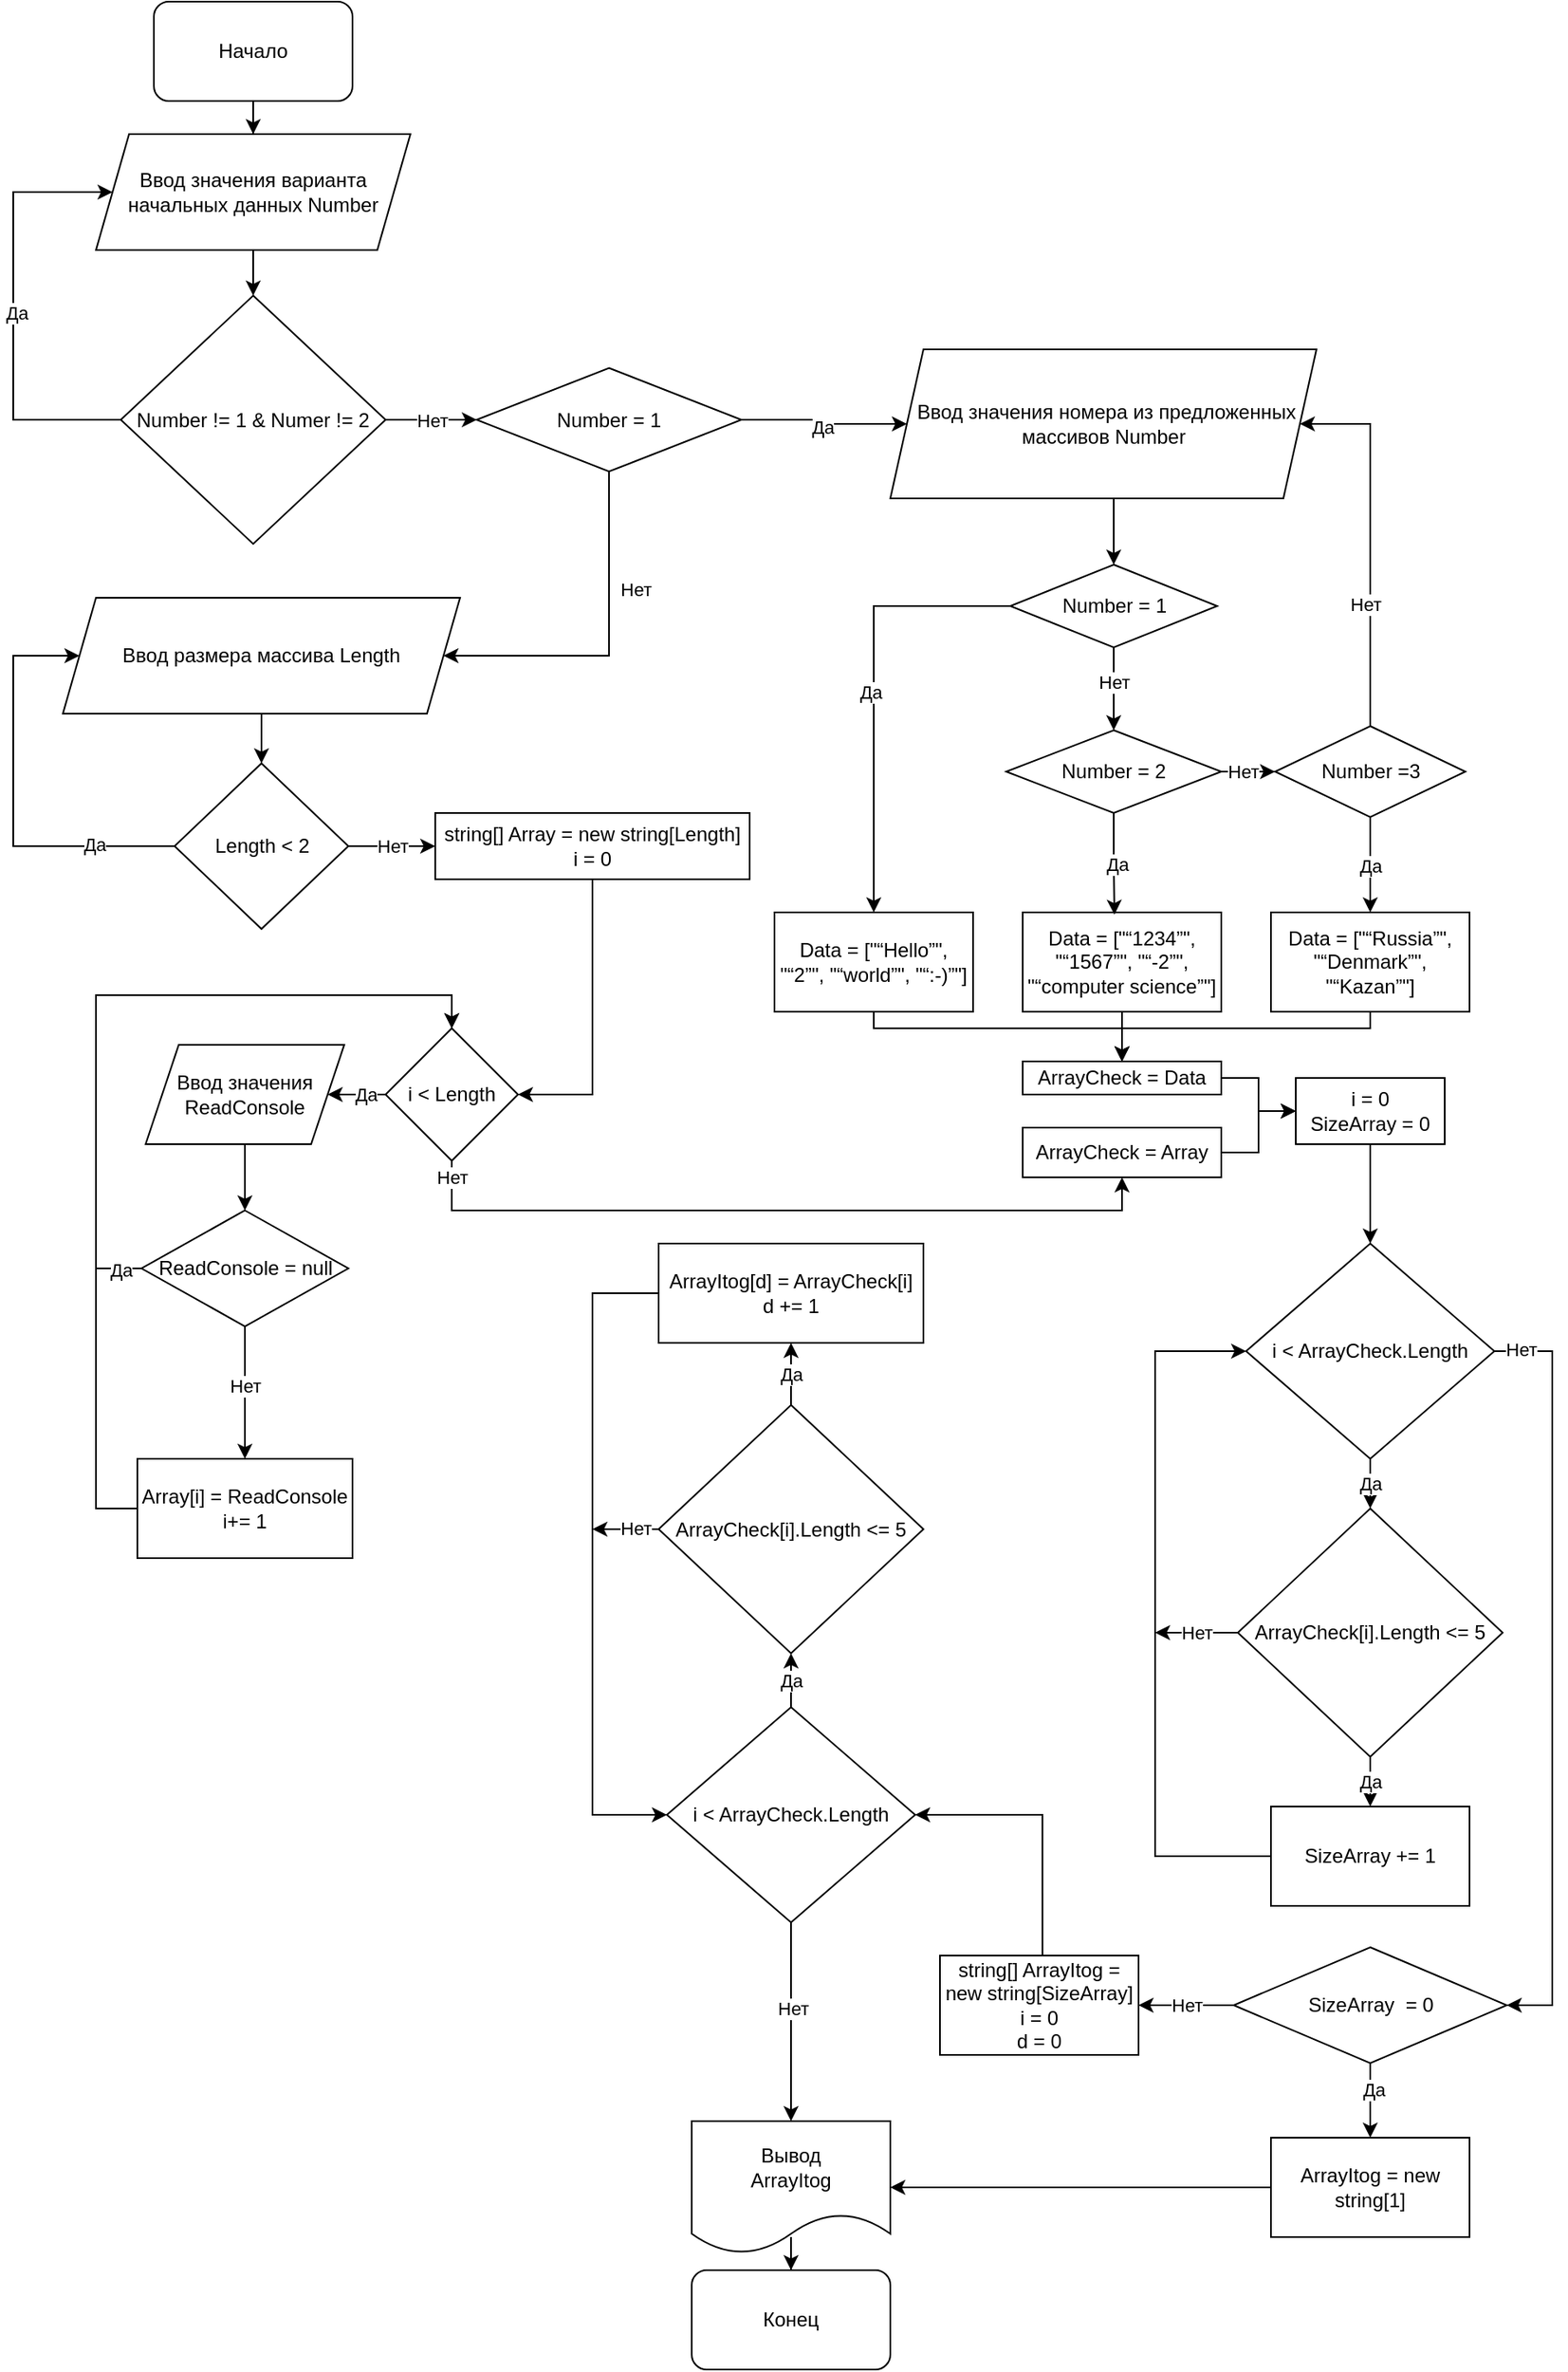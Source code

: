 <mxfile version="24.0.7" type="device">
  <diagram name="Страница — 1" id="kYXWIAKuvgzMj7fdLwrO">
    <mxGraphModel dx="2210" dy="1689" grid="1" gridSize="10" guides="1" tooltips="1" connect="1" arrows="1" fold="1" page="1" pageScale="1" pageWidth="827" pageHeight="1169" math="0" shadow="0">
      <root>
        <mxCell id="0" />
        <mxCell id="1" parent="0" />
        <mxCell id="YbIEZe0q2mpBXpgS7-zM-7" value="" style="edgeStyle=orthogonalEdgeStyle;rounded=0;orthogonalLoop=1;jettySize=auto;html=1;" edge="1" parent="1" source="YbIEZe0q2mpBXpgS7-zM-1" target="YbIEZe0q2mpBXpgS7-zM-2">
          <mxGeometry relative="1" as="geometry" />
        </mxCell>
        <mxCell id="YbIEZe0q2mpBXpgS7-zM-1" value="Начало" style="rounded=1;whiteSpace=wrap;html=1;" vertex="1" parent="1">
          <mxGeometry x="-735" y="-1160" width="120" height="60" as="geometry" />
        </mxCell>
        <mxCell id="YbIEZe0q2mpBXpgS7-zM-49" value="" style="edgeStyle=orthogonalEdgeStyle;rounded=0;orthogonalLoop=1;jettySize=auto;html=1;" edge="1" parent="1" source="YbIEZe0q2mpBXpgS7-zM-2" target="YbIEZe0q2mpBXpgS7-zM-22">
          <mxGeometry relative="1" as="geometry" />
        </mxCell>
        <mxCell id="YbIEZe0q2mpBXpgS7-zM-2" value="Ввод значения варианта начальных данных Number" style="shape=parallelogram;perimeter=parallelogramPerimeter;whiteSpace=wrap;html=1;fixedSize=1;" vertex="1" parent="1">
          <mxGeometry x="-770" y="-1080" width="190" height="70" as="geometry" />
        </mxCell>
        <mxCell id="YbIEZe0q2mpBXpgS7-zM-48" style="edgeStyle=orthogonalEdgeStyle;rounded=0;orthogonalLoop=1;jettySize=auto;html=1;entryX=0.5;entryY=0;entryDx=0;entryDy=0;" edge="1" parent="1" source="YbIEZe0q2mpBXpgS7-zM-5" target="YbIEZe0q2mpBXpgS7-zM-33">
          <mxGeometry relative="1" as="geometry">
            <Array as="points">
              <mxPoint x="-155" y="-850" />
              <mxPoint x="-155" y="-850" />
            </Array>
          </mxGeometry>
        </mxCell>
        <mxCell id="YbIEZe0q2mpBXpgS7-zM-5" value="&amp;nbsp;Ввод значения номера из предложенных массивов Number" style="shape=parallelogram;perimeter=parallelogramPerimeter;whiteSpace=wrap;html=1;fixedSize=1;" vertex="1" parent="1">
          <mxGeometry x="-290" y="-950" width="257.5" height="90" as="geometry" />
        </mxCell>
        <mxCell id="YbIEZe0q2mpBXpgS7-zM-147" style="edgeStyle=orthogonalEdgeStyle;rounded=0;orthogonalLoop=1;jettySize=auto;html=1;entryX=0.5;entryY=0;entryDx=0;entryDy=0;" edge="1" parent="1" source="YbIEZe0q2mpBXpgS7-zM-9" target="YbIEZe0q2mpBXpgS7-zM-50">
          <mxGeometry relative="1" as="geometry">
            <Array as="points">
              <mxPoint x="-300" y="-540" />
              <mxPoint x="-150" y="-540" />
            </Array>
          </mxGeometry>
        </mxCell>
        <mxCell id="YbIEZe0q2mpBXpgS7-zM-9" value="Data = [&quot;“Hello”&quot;, &quot;“2”&quot;, &quot;“world”&quot;, &quot;“:-)”&quot;]" style="rounded=0;whiteSpace=wrap;html=1;fontSize=12;" vertex="1" parent="1">
          <mxGeometry x="-360" y="-610" width="120" height="60" as="geometry" />
        </mxCell>
        <mxCell id="YbIEZe0q2mpBXpgS7-zM-53" value="" style="edgeStyle=orthogonalEdgeStyle;rounded=0;orthogonalLoop=1;jettySize=auto;html=1;" edge="1" parent="1" source="YbIEZe0q2mpBXpgS7-zM-12" target="YbIEZe0q2mpBXpgS7-zM-50">
          <mxGeometry relative="1" as="geometry" />
        </mxCell>
        <mxCell id="YbIEZe0q2mpBXpgS7-zM-12" value="Data = [&quot;“1234”&quot;, &quot;“1567”&quot;, &quot;“-2”&quot;, &quot;“computer science”&quot;]" style="rounded=0;whiteSpace=wrap;html=1;" vertex="1" parent="1">
          <mxGeometry x="-210" y="-610" width="120" height="60" as="geometry" />
        </mxCell>
        <mxCell id="YbIEZe0q2mpBXpgS7-zM-146" style="edgeStyle=orthogonalEdgeStyle;rounded=0;orthogonalLoop=1;jettySize=auto;html=1;entryX=0.5;entryY=0;entryDx=0;entryDy=0;" edge="1" parent="1" source="YbIEZe0q2mpBXpgS7-zM-13" target="YbIEZe0q2mpBXpgS7-zM-50">
          <mxGeometry relative="1" as="geometry">
            <Array as="points">
              <mxPoint y="-540" />
              <mxPoint x="-150" y="-540" />
            </Array>
          </mxGeometry>
        </mxCell>
        <mxCell id="YbIEZe0q2mpBXpgS7-zM-13" value="Data = [&quot;“Russia”&quot;, &quot;“Denmark”&quot;, &quot;“Kazan”&quot;]" style="rounded=0;whiteSpace=wrap;html=1;" vertex="1" parent="1">
          <mxGeometry x="-60" y="-610" width="120" height="60" as="geometry" />
        </mxCell>
        <mxCell id="YbIEZe0q2mpBXpgS7-zM-23" style="edgeStyle=orthogonalEdgeStyle;rounded=0;orthogonalLoop=1;jettySize=auto;html=1;entryX=0;entryY=0.5;entryDx=0;entryDy=0;exitX=0;exitY=0.5;exitDx=0;exitDy=0;" edge="1" parent="1" source="YbIEZe0q2mpBXpgS7-zM-22" target="YbIEZe0q2mpBXpgS7-zM-2">
          <mxGeometry relative="1" as="geometry">
            <Array as="points">
              <mxPoint x="-820" y="-907" />
              <mxPoint x="-820" y="-1045" />
            </Array>
          </mxGeometry>
        </mxCell>
        <mxCell id="YbIEZe0q2mpBXpgS7-zM-26" value="Да" style="edgeLabel;html=1;align=center;verticalAlign=middle;resizable=0;points=[];" vertex="1" connectable="0" parent="YbIEZe0q2mpBXpgS7-zM-23">
          <mxGeometry x="-0.013" y="-2" relative="1" as="geometry">
            <mxPoint as="offset" />
          </mxGeometry>
        </mxCell>
        <mxCell id="YbIEZe0q2mpBXpgS7-zM-29" value="" style="edgeStyle=orthogonalEdgeStyle;rounded=0;orthogonalLoop=1;jettySize=auto;html=1;" edge="1" parent="1" source="YbIEZe0q2mpBXpgS7-zM-22" target="YbIEZe0q2mpBXpgS7-zM-28">
          <mxGeometry relative="1" as="geometry" />
        </mxCell>
        <mxCell id="YbIEZe0q2mpBXpgS7-zM-30" value="Нет" style="edgeLabel;html=1;align=center;verticalAlign=middle;resizable=0;points=[];" vertex="1" connectable="0" parent="YbIEZe0q2mpBXpgS7-zM-29">
          <mxGeometry relative="1" as="geometry">
            <mxPoint as="offset" />
          </mxGeometry>
        </mxCell>
        <mxCell id="YbIEZe0q2mpBXpgS7-zM-22" value="Number != 1 &amp;amp; Numer != 2" style="rhombus;whiteSpace=wrap;html=1;" vertex="1" parent="1">
          <mxGeometry x="-755" y="-982.5" width="160" height="150" as="geometry" />
        </mxCell>
        <mxCell id="YbIEZe0q2mpBXpgS7-zM-31" value="" style="edgeStyle=orthogonalEdgeStyle;rounded=0;orthogonalLoop=1;jettySize=auto;html=1;" edge="1" parent="1" source="YbIEZe0q2mpBXpgS7-zM-28" target="YbIEZe0q2mpBXpgS7-zM-5">
          <mxGeometry relative="1" as="geometry" />
        </mxCell>
        <mxCell id="YbIEZe0q2mpBXpgS7-zM-32" value="Да" style="edgeLabel;html=1;align=center;verticalAlign=middle;resizable=0;points=[];" vertex="1" connectable="0" parent="YbIEZe0q2mpBXpgS7-zM-31">
          <mxGeometry y="-2" relative="1" as="geometry">
            <mxPoint as="offset" />
          </mxGeometry>
        </mxCell>
        <mxCell id="YbIEZe0q2mpBXpgS7-zM-101" value="" style="edgeStyle=orthogonalEdgeStyle;rounded=0;orthogonalLoop=1;jettySize=auto;html=1;" edge="1" parent="1" source="YbIEZe0q2mpBXpgS7-zM-28" target="YbIEZe0q2mpBXpgS7-zM-100">
          <mxGeometry relative="1" as="geometry">
            <Array as="points">
              <mxPoint x="-460" y="-765" />
            </Array>
          </mxGeometry>
        </mxCell>
        <mxCell id="YbIEZe0q2mpBXpgS7-zM-102" value="Нет" style="edgeLabel;html=1;align=center;verticalAlign=middle;resizable=0;points=[];" vertex="1" connectable="0" parent="YbIEZe0q2mpBXpgS7-zM-101">
          <mxGeometry relative="1" as="geometry">
            <mxPoint x="16" y="-35" as="offset" />
          </mxGeometry>
        </mxCell>
        <mxCell id="YbIEZe0q2mpBXpgS7-zM-28" value="Number = 1" style="rhombus;whiteSpace=wrap;html=1;" vertex="1" parent="1">
          <mxGeometry x="-540" y="-938.75" width="160" height="62.5" as="geometry" />
        </mxCell>
        <mxCell id="YbIEZe0q2mpBXpgS7-zM-34" style="edgeStyle=orthogonalEdgeStyle;rounded=0;orthogonalLoop=1;jettySize=auto;html=1;entryX=0.5;entryY=0;entryDx=0;entryDy=0;exitX=0;exitY=0.5;exitDx=0;exitDy=0;" edge="1" parent="1" source="YbIEZe0q2mpBXpgS7-zM-33" target="YbIEZe0q2mpBXpgS7-zM-9">
          <mxGeometry relative="1" as="geometry">
            <Array as="points">
              <mxPoint x="-300" y="-795" />
            </Array>
          </mxGeometry>
        </mxCell>
        <mxCell id="YbIEZe0q2mpBXpgS7-zM-35" value="Да" style="edgeLabel;html=1;align=center;verticalAlign=middle;resizable=0;points=[];" vertex="1" connectable="0" parent="YbIEZe0q2mpBXpgS7-zM-34">
          <mxGeometry y="-2" relative="1" as="geometry">
            <mxPoint as="offset" />
          </mxGeometry>
        </mxCell>
        <mxCell id="YbIEZe0q2mpBXpgS7-zM-37" value="" style="edgeStyle=orthogonalEdgeStyle;rounded=0;orthogonalLoop=1;jettySize=auto;html=1;" edge="1" parent="1" source="YbIEZe0q2mpBXpgS7-zM-33" target="YbIEZe0q2mpBXpgS7-zM-36">
          <mxGeometry relative="1" as="geometry" />
        </mxCell>
        <mxCell id="YbIEZe0q2mpBXpgS7-zM-38" value="Нет" style="edgeLabel;html=1;align=center;verticalAlign=middle;resizable=0;points=[];" vertex="1" connectable="0" parent="YbIEZe0q2mpBXpgS7-zM-37">
          <mxGeometry x="-0.183" relative="1" as="geometry">
            <mxPoint as="offset" />
          </mxGeometry>
        </mxCell>
        <mxCell id="YbIEZe0q2mpBXpgS7-zM-33" value="Number = 1" style="rhombus;whiteSpace=wrap;html=1;" vertex="1" parent="1">
          <mxGeometry x="-217.5" y="-820" width="125" height="50" as="geometry" />
        </mxCell>
        <mxCell id="YbIEZe0q2mpBXpgS7-zM-39" style="edgeStyle=orthogonalEdgeStyle;rounded=0;orthogonalLoop=1;jettySize=auto;html=1;entryX=0.462;entryY=0.023;entryDx=0;entryDy=0;entryPerimeter=0;" edge="1" parent="1" source="YbIEZe0q2mpBXpgS7-zM-36" target="YbIEZe0q2mpBXpgS7-zM-12">
          <mxGeometry relative="1" as="geometry" />
        </mxCell>
        <mxCell id="YbIEZe0q2mpBXpgS7-zM-40" value="Да" style="edgeLabel;html=1;align=center;verticalAlign=middle;resizable=0;points=[];" vertex="1" connectable="0" parent="YbIEZe0q2mpBXpgS7-zM-39">
          <mxGeometry y="1" relative="1" as="geometry">
            <mxPoint as="offset" />
          </mxGeometry>
        </mxCell>
        <mxCell id="YbIEZe0q2mpBXpgS7-zM-42" value="" style="edgeStyle=orthogonalEdgeStyle;rounded=0;orthogonalLoop=1;jettySize=auto;html=1;" edge="1" parent="1" source="YbIEZe0q2mpBXpgS7-zM-36" target="YbIEZe0q2mpBXpgS7-zM-41">
          <mxGeometry relative="1" as="geometry" />
        </mxCell>
        <mxCell id="YbIEZe0q2mpBXpgS7-zM-43" value="Нет" style="edgeLabel;html=1;align=center;verticalAlign=middle;resizable=0;points=[];" vertex="1" connectable="0" parent="YbIEZe0q2mpBXpgS7-zM-42">
          <mxGeometry x="-0.094" y="-3" relative="1" as="geometry">
            <mxPoint x="-6" y="3" as="offset" />
          </mxGeometry>
        </mxCell>
        <mxCell id="YbIEZe0q2mpBXpgS7-zM-36" value="Number = 2" style="rhombus;whiteSpace=wrap;html=1;" vertex="1" parent="1">
          <mxGeometry x="-220" y="-720" width="130" height="50" as="geometry" />
        </mxCell>
        <mxCell id="YbIEZe0q2mpBXpgS7-zM-44" style="edgeStyle=orthogonalEdgeStyle;rounded=0;orthogonalLoop=1;jettySize=auto;html=1;entryX=1;entryY=0.5;entryDx=0;entryDy=0;exitX=0.5;exitY=0;exitDx=0;exitDy=0;" edge="1" parent="1" source="YbIEZe0q2mpBXpgS7-zM-41" target="YbIEZe0q2mpBXpgS7-zM-5">
          <mxGeometry relative="1" as="geometry">
            <Array as="points">
              <mxPoint y="-905" />
            </Array>
          </mxGeometry>
        </mxCell>
        <mxCell id="YbIEZe0q2mpBXpgS7-zM-45" value="Нет" style="edgeLabel;html=1;align=center;verticalAlign=middle;resizable=0;points=[];" vertex="1" connectable="0" parent="YbIEZe0q2mpBXpgS7-zM-44">
          <mxGeometry x="-0.34" y="3" relative="1" as="geometry">
            <mxPoint as="offset" />
          </mxGeometry>
        </mxCell>
        <mxCell id="YbIEZe0q2mpBXpgS7-zM-46" value="" style="edgeStyle=orthogonalEdgeStyle;rounded=0;orthogonalLoop=1;jettySize=auto;html=1;" edge="1" parent="1" source="YbIEZe0q2mpBXpgS7-zM-41" target="YbIEZe0q2mpBXpgS7-zM-13">
          <mxGeometry relative="1" as="geometry" />
        </mxCell>
        <mxCell id="YbIEZe0q2mpBXpgS7-zM-47" value="Да" style="edgeLabel;html=1;align=center;verticalAlign=middle;resizable=0;points=[];" vertex="1" connectable="0" parent="YbIEZe0q2mpBXpgS7-zM-46">
          <mxGeometry relative="1" as="geometry">
            <mxPoint as="offset" />
          </mxGeometry>
        </mxCell>
        <mxCell id="YbIEZe0q2mpBXpgS7-zM-41" value="Number =3" style="rhombus;whiteSpace=wrap;html=1;" vertex="1" parent="1">
          <mxGeometry x="-57.5" y="-722.5" width="115" height="55" as="geometry" />
        </mxCell>
        <mxCell id="YbIEZe0q2mpBXpgS7-zM-138" value="" style="edgeStyle=orthogonalEdgeStyle;rounded=0;orthogonalLoop=1;jettySize=auto;html=1;" edge="1" parent="1" source="YbIEZe0q2mpBXpgS7-zM-50" target="YbIEZe0q2mpBXpgS7-zM-137">
          <mxGeometry relative="1" as="geometry" />
        </mxCell>
        <mxCell id="YbIEZe0q2mpBXpgS7-zM-50" value="ArrayCheck = Data" style="rounded=0;whiteSpace=wrap;html=1;" vertex="1" parent="1">
          <mxGeometry x="-210" y="-520" width="120" height="20" as="geometry" />
        </mxCell>
        <mxCell id="YbIEZe0q2mpBXpgS7-zM-60" value="" style="edgeStyle=orthogonalEdgeStyle;rounded=0;orthogonalLoop=1;jettySize=auto;html=1;" edge="1" parent="1" source="YbIEZe0q2mpBXpgS7-zM-54" target="YbIEZe0q2mpBXpgS7-zM-59">
          <mxGeometry relative="1" as="geometry" />
        </mxCell>
        <mxCell id="YbIEZe0q2mpBXpgS7-zM-61" value="Да" style="edgeLabel;html=1;align=center;verticalAlign=middle;resizable=0;points=[];" vertex="1" connectable="0" parent="YbIEZe0q2mpBXpgS7-zM-60">
          <mxGeometry relative="1" as="geometry">
            <mxPoint as="offset" />
          </mxGeometry>
        </mxCell>
        <mxCell id="YbIEZe0q2mpBXpgS7-zM-76" style="edgeStyle=orthogonalEdgeStyle;rounded=0;orthogonalLoop=1;jettySize=auto;html=1;entryX=1;entryY=0.5;entryDx=0;entryDy=0;exitX=1;exitY=0.5;exitDx=0;exitDy=0;" edge="1" parent="1" source="YbIEZe0q2mpBXpgS7-zM-54" target="YbIEZe0q2mpBXpgS7-zM-75">
          <mxGeometry relative="1" as="geometry">
            <Array as="points">
              <mxPoint x="110" y="-345" />
              <mxPoint x="110" y="50" />
            </Array>
          </mxGeometry>
        </mxCell>
        <mxCell id="YbIEZe0q2mpBXpgS7-zM-77" value="Нет" style="edgeLabel;html=1;align=center;verticalAlign=middle;resizable=0;points=[];" vertex="1" connectable="0" parent="YbIEZe0q2mpBXpgS7-zM-76">
          <mxGeometry x="-0.932" y="1" relative="1" as="geometry">
            <mxPoint as="offset" />
          </mxGeometry>
        </mxCell>
        <mxCell id="YbIEZe0q2mpBXpgS7-zM-54" value="i &amp;lt; ArrayCheck.Length" style="rhombus;whiteSpace=wrap;html=1;" vertex="1" parent="1">
          <mxGeometry x="-75" y="-410" width="150" height="130" as="geometry" />
        </mxCell>
        <mxCell id="YbIEZe0q2mpBXpgS7-zM-70" value="" style="edgeStyle=orthogonalEdgeStyle;rounded=0;orthogonalLoop=1;jettySize=auto;html=1;" edge="1" parent="1" source="YbIEZe0q2mpBXpgS7-zM-59" target="YbIEZe0q2mpBXpgS7-zM-69">
          <mxGeometry relative="1" as="geometry" />
        </mxCell>
        <mxCell id="YbIEZe0q2mpBXpgS7-zM-71" value="Да" style="edgeLabel;html=1;align=center;verticalAlign=middle;resizable=0;points=[];" vertex="1" connectable="0" parent="YbIEZe0q2mpBXpgS7-zM-70">
          <mxGeometry relative="1" as="geometry">
            <mxPoint as="offset" />
          </mxGeometry>
        </mxCell>
        <mxCell id="YbIEZe0q2mpBXpgS7-zM-73" style="edgeStyle=orthogonalEdgeStyle;rounded=0;orthogonalLoop=1;jettySize=auto;html=1;exitX=0;exitY=0.5;exitDx=0;exitDy=0;" edge="1" parent="1" source="YbIEZe0q2mpBXpgS7-zM-59">
          <mxGeometry relative="1" as="geometry">
            <mxPoint x="-130" y="-175" as="targetPoint" />
            <Array as="points">
              <mxPoint x="-120" y="-175" />
            </Array>
          </mxGeometry>
        </mxCell>
        <mxCell id="YbIEZe0q2mpBXpgS7-zM-74" value="Нет" style="edgeLabel;html=1;align=center;verticalAlign=middle;resizable=0;points=[];" vertex="1" connectable="0" parent="YbIEZe0q2mpBXpgS7-zM-73">
          <mxGeometry relative="1" as="geometry">
            <mxPoint as="offset" />
          </mxGeometry>
        </mxCell>
        <mxCell id="YbIEZe0q2mpBXpgS7-zM-59" value="ArrayCheck[i].Length &amp;lt;= 5" style="rhombus;whiteSpace=wrap;html=1;" vertex="1" parent="1">
          <mxGeometry x="-80" y="-250" width="160" height="150" as="geometry" />
        </mxCell>
        <mxCell id="YbIEZe0q2mpBXpgS7-zM-72" style="edgeStyle=orthogonalEdgeStyle;rounded=0;orthogonalLoop=1;jettySize=auto;html=1;entryX=0;entryY=0.5;entryDx=0;entryDy=0;exitX=0;exitY=0.5;exitDx=0;exitDy=0;" edge="1" parent="1" source="YbIEZe0q2mpBXpgS7-zM-69" target="YbIEZe0q2mpBXpgS7-zM-54">
          <mxGeometry relative="1" as="geometry">
            <Array as="points">
              <mxPoint x="-130" y="-40" />
              <mxPoint x="-130" y="-345" />
            </Array>
          </mxGeometry>
        </mxCell>
        <mxCell id="YbIEZe0q2mpBXpgS7-zM-69" value="SizeArray += 1" style="rounded=0;whiteSpace=wrap;html=1;" vertex="1" parent="1">
          <mxGeometry x="-60" y="-70" width="120" height="60" as="geometry" />
        </mxCell>
        <mxCell id="YbIEZe0q2mpBXpgS7-zM-80" value="" style="edgeStyle=orthogonalEdgeStyle;rounded=0;orthogonalLoop=1;jettySize=auto;html=1;" edge="1" parent="1" source="YbIEZe0q2mpBXpgS7-zM-75" target="YbIEZe0q2mpBXpgS7-zM-79">
          <mxGeometry relative="1" as="geometry" />
        </mxCell>
        <mxCell id="YbIEZe0q2mpBXpgS7-zM-81" value="Да" style="edgeLabel;html=1;align=center;verticalAlign=middle;resizable=0;points=[];" vertex="1" connectable="0" parent="YbIEZe0q2mpBXpgS7-zM-80">
          <mxGeometry x="-0.123" y="1" relative="1" as="geometry">
            <mxPoint x="1" y="-4" as="offset" />
          </mxGeometry>
        </mxCell>
        <mxCell id="YbIEZe0q2mpBXpgS7-zM-84" value="" style="edgeStyle=orthogonalEdgeStyle;rounded=0;orthogonalLoop=1;jettySize=auto;html=1;" edge="1" parent="1" source="YbIEZe0q2mpBXpgS7-zM-75" target="YbIEZe0q2mpBXpgS7-zM-83">
          <mxGeometry relative="1" as="geometry" />
        </mxCell>
        <mxCell id="YbIEZe0q2mpBXpgS7-zM-85" value="Нет" style="edgeLabel;html=1;align=center;verticalAlign=middle;resizable=0;points=[];" vertex="1" connectable="0" parent="YbIEZe0q2mpBXpgS7-zM-84">
          <mxGeometry relative="1" as="geometry">
            <mxPoint as="offset" />
          </mxGeometry>
        </mxCell>
        <mxCell id="YbIEZe0q2mpBXpgS7-zM-75" value="SizeArray&amp;nbsp; = 0" style="rhombus;whiteSpace=wrap;html=1;" vertex="1" parent="1">
          <mxGeometry x="-82.5" y="15" width="165" height="70" as="geometry" />
        </mxCell>
        <mxCell id="YbIEZe0q2mpBXpgS7-zM-145" value="" style="edgeStyle=orthogonalEdgeStyle;rounded=0;orthogonalLoop=1;jettySize=auto;html=1;" edge="1" parent="1" source="YbIEZe0q2mpBXpgS7-zM-78" target="YbIEZe0q2mpBXpgS7-zM-144">
          <mxGeometry relative="1" as="geometry" />
        </mxCell>
        <mxCell id="YbIEZe0q2mpBXpgS7-zM-78" value="&lt;div&gt;Вывод&lt;/div&gt;ArrayItog" style="shape=document;whiteSpace=wrap;html=1;boundedLbl=1;" vertex="1" parent="1">
          <mxGeometry x="-410" y="120" width="120" height="80" as="geometry" />
        </mxCell>
        <mxCell id="YbIEZe0q2mpBXpgS7-zM-82" style="edgeStyle=orthogonalEdgeStyle;rounded=0;orthogonalLoop=1;jettySize=auto;html=1;exitX=0;exitY=0.5;exitDx=0;exitDy=0;" edge="1" parent="1" source="YbIEZe0q2mpBXpgS7-zM-79" target="YbIEZe0q2mpBXpgS7-zM-78">
          <mxGeometry relative="1" as="geometry" />
        </mxCell>
        <mxCell id="YbIEZe0q2mpBXpgS7-zM-79" value="ArrayItog = new string[1]" style="rounded=0;whiteSpace=wrap;html=1;" vertex="1" parent="1">
          <mxGeometry x="-60" y="130" width="120" height="60" as="geometry" />
        </mxCell>
        <mxCell id="YbIEZe0q2mpBXpgS7-zM-111" value="" style="edgeStyle=orthogonalEdgeStyle;rounded=0;orthogonalLoop=1;jettySize=auto;html=1;entryX=1;entryY=0.5;entryDx=0;entryDy=0;exitX=0.516;exitY=-0.008;exitDx=0;exitDy=0;exitPerimeter=0;" edge="1" parent="1" source="YbIEZe0q2mpBXpgS7-zM-83" target="YbIEZe0q2mpBXpgS7-zM-87">
          <mxGeometry relative="1" as="geometry" />
        </mxCell>
        <mxCell id="YbIEZe0q2mpBXpgS7-zM-83" value="string[] ArrayItog = new string[SizeArray]&lt;div&gt;i = 0&lt;/div&gt;&lt;div&gt;d = 0&lt;/div&gt;" style="rounded=0;whiteSpace=wrap;html=1;" vertex="1" parent="1">
          <mxGeometry x="-260" y="20" width="120" height="60" as="geometry" />
        </mxCell>
        <mxCell id="YbIEZe0q2mpBXpgS7-zM-91" value="" style="edgeStyle=orthogonalEdgeStyle;rounded=0;orthogonalLoop=1;jettySize=auto;html=1;entryX=0.5;entryY=1;entryDx=0;entryDy=0;exitX=0.5;exitY=0;exitDx=0;exitDy=0;" edge="1" parent="1" source="YbIEZe0q2mpBXpgS7-zM-87" target="YbIEZe0q2mpBXpgS7-zM-88">
          <mxGeometry relative="1" as="geometry">
            <Array as="points">
              <mxPoint x="-350" y="-150" />
              <mxPoint x="-350" y="-150" />
            </Array>
          </mxGeometry>
        </mxCell>
        <mxCell id="YbIEZe0q2mpBXpgS7-zM-92" value="Да" style="edgeLabel;html=1;align=center;verticalAlign=middle;resizable=0;points=[];" vertex="1" connectable="0" parent="YbIEZe0q2mpBXpgS7-zM-91">
          <mxGeometry relative="1" as="geometry">
            <mxPoint as="offset" />
          </mxGeometry>
        </mxCell>
        <mxCell id="YbIEZe0q2mpBXpgS7-zM-135" value="" style="edgeStyle=orthogonalEdgeStyle;rounded=0;orthogonalLoop=1;jettySize=auto;html=1;" edge="1" parent="1" source="YbIEZe0q2mpBXpgS7-zM-87" target="YbIEZe0q2mpBXpgS7-zM-78">
          <mxGeometry relative="1" as="geometry" />
        </mxCell>
        <mxCell id="YbIEZe0q2mpBXpgS7-zM-136" value="Нет" style="edgeLabel;html=1;align=center;verticalAlign=middle;resizable=0;points=[];" vertex="1" connectable="0" parent="YbIEZe0q2mpBXpgS7-zM-135">
          <mxGeometry x="-0.143" y="1" relative="1" as="geometry">
            <mxPoint as="offset" />
          </mxGeometry>
        </mxCell>
        <mxCell id="YbIEZe0q2mpBXpgS7-zM-87" value="i &amp;lt; ArrayCheck.Length" style="rhombus;whiteSpace=wrap;html=1;" vertex="1" parent="1">
          <mxGeometry x="-425" y="-130" width="150" height="130" as="geometry" />
        </mxCell>
        <mxCell id="YbIEZe0q2mpBXpgS7-zM-96" value="" style="edgeStyle=orthogonalEdgeStyle;rounded=0;orthogonalLoop=1;jettySize=auto;html=1;" edge="1" parent="1" source="YbIEZe0q2mpBXpgS7-zM-88" target="YbIEZe0q2mpBXpgS7-zM-95">
          <mxGeometry relative="1" as="geometry" />
        </mxCell>
        <mxCell id="YbIEZe0q2mpBXpgS7-zM-97" value="Да" style="edgeLabel;html=1;align=center;verticalAlign=middle;resizable=0;points=[];" vertex="1" connectable="0" parent="YbIEZe0q2mpBXpgS7-zM-96">
          <mxGeometry relative="1" as="geometry">
            <mxPoint as="offset" />
          </mxGeometry>
        </mxCell>
        <mxCell id="YbIEZe0q2mpBXpgS7-zM-148" style="edgeStyle=orthogonalEdgeStyle;rounded=0;orthogonalLoop=1;jettySize=auto;html=1;" edge="1" parent="1" source="YbIEZe0q2mpBXpgS7-zM-88">
          <mxGeometry relative="1" as="geometry">
            <mxPoint x="-470.0" y="-237.5" as="targetPoint" />
          </mxGeometry>
        </mxCell>
        <mxCell id="YbIEZe0q2mpBXpgS7-zM-149" value="Нет" style="edgeLabel;html=1;align=center;verticalAlign=middle;resizable=0;points=[];" vertex="1" connectable="0" parent="YbIEZe0q2mpBXpgS7-zM-148">
          <mxGeometry x="-0.306" y="-1" relative="1" as="geometry">
            <mxPoint as="offset" />
          </mxGeometry>
        </mxCell>
        <mxCell id="YbIEZe0q2mpBXpgS7-zM-88" value="ArrayCheck[i].Length &amp;lt;= 5" style="rhombus;whiteSpace=wrap;html=1;" vertex="1" parent="1">
          <mxGeometry x="-430" y="-312.5" width="160" height="150" as="geometry" />
        </mxCell>
        <mxCell id="YbIEZe0q2mpBXpgS7-zM-118" style="edgeStyle=orthogonalEdgeStyle;rounded=0;orthogonalLoop=1;jettySize=auto;html=1;entryX=0;entryY=0.5;entryDx=0;entryDy=0;" edge="1" parent="1" source="YbIEZe0q2mpBXpgS7-zM-95" target="YbIEZe0q2mpBXpgS7-zM-87">
          <mxGeometry relative="1" as="geometry">
            <Array as="points">
              <mxPoint x="-470" y="-380" />
              <mxPoint x="-470" y="-65" />
            </Array>
          </mxGeometry>
        </mxCell>
        <mxCell id="YbIEZe0q2mpBXpgS7-zM-95" value="ArrayItog[d] = ArrayCheck[i]&lt;div&gt;d += 1&lt;/div&gt;" style="whiteSpace=wrap;html=1;" vertex="1" parent="1">
          <mxGeometry x="-430" y="-410" width="160" height="60" as="geometry" />
        </mxCell>
        <mxCell id="YbIEZe0q2mpBXpgS7-zM-104" value="" style="edgeStyle=orthogonalEdgeStyle;rounded=0;orthogonalLoop=1;jettySize=auto;html=1;" edge="1" parent="1" source="YbIEZe0q2mpBXpgS7-zM-100" target="YbIEZe0q2mpBXpgS7-zM-103">
          <mxGeometry relative="1" as="geometry" />
        </mxCell>
        <mxCell id="YbIEZe0q2mpBXpgS7-zM-100" value="Ввод размера массива Length" style="shape=parallelogram;perimeter=parallelogramPerimeter;whiteSpace=wrap;html=1;fixedSize=1;" vertex="1" parent="1">
          <mxGeometry x="-790" y="-800" width="240" height="70" as="geometry" />
        </mxCell>
        <mxCell id="YbIEZe0q2mpBXpgS7-zM-105" style="edgeStyle=orthogonalEdgeStyle;rounded=0;orthogonalLoop=1;jettySize=auto;html=1;entryX=0;entryY=0.5;entryDx=0;entryDy=0;exitX=0;exitY=0.5;exitDx=0;exitDy=0;" edge="1" parent="1" source="YbIEZe0q2mpBXpgS7-zM-103" target="YbIEZe0q2mpBXpgS7-zM-100">
          <mxGeometry relative="1" as="geometry">
            <Array as="points">
              <mxPoint x="-820" y="-650" />
              <mxPoint x="-820" y="-765" />
            </Array>
          </mxGeometry>
        </mxCell>
        <mxCell id="YbIEZe0q2mpBXpgS7-zM-106" value="Да" style="edgeLabel;html=1;align=center;verticalAlign=middle;resizable=0;points=[];" vertex="1" connectable="0" parent="YbIEZe0q2mpBXpgS7-zM-105">
          <mxGeometry x="-0.613" y="-1" relative="1" as="geometry">
            <mxPoint as="offset" />
          </mxGeometry>
        </mxCell>
        <mxCell id="YbIEZe0q2mpBXpgS7-zM-108" value="" style="edgeStyle=orthogonalEdgeStyle;rounded=0;orthogonalLoop=1;jettySize=auto;html=1;" edge="1" parent="1" source="YbIEZe0q2mpBXpgS7-zM-103" target="YbIEZe0q2mpBXpgS7-zM-107">
          <mxGeometry relative="1" as="geometry" />
        </mxCell>
        <mxCell id="YbIEZe0q2mpBXpgS7-zM-109" value="Нет" style="edgeLabel;html=1;align=center;verticalAlign=middle;resizable=0;points=[];" vertex="1" connectable="0" parent="YbIEZe0q2mpBXpgS7-zM-108">
          <mxGeometry relative="1" as="geometry">
            <mxPoint as="offset" />
          </mxGeometry>
        </mxCell>
        <mxCell id="YbIEZe0q2mpBXpgS7-zM-103" value="Length &amp;lt; 2" style="rhombus;whiteSpace=wrap;html=1;" vertex="1" parent="1">
          <mxGeometry x="-722.5" y="-700" width="105" height="100" as="geometry" />
        </mxCell>
        <mxCell id="YbIEZe0q2mpBXpgS7-zM-119" style="edgeStyle=orthogonalEdgeStyle;rounded=0;orthogonalLoop=1;jettySize=auto;html=1;entryX=1;entryY=0.5;entryDx=0;entryDy=0;" edge="1" parent="1" source="YbIEZe0q2mpBXpgS7-zM-107" target="YbIEZe0q2mpBXpgS7-zM-110">
          <mxGeometry relative="1" as="geometry" />
        </mxCell>
        <mxCell id="YbIEZe0q2mpBXpgS7-zM-107" value="string[] Array = new string[Length]&lt;div&gt;i = 0&lt;/div&gt;" style="whiteSpace=wrap;html=1;" vertex="1" parent="1">
          <mxGeometry x="-565" y="-670" width="190" height="40" as="geometry" />
        </mxCell>
        <mxCell id="YbIEZe0q2mpBXpgS7-zM-123" value="" style="edgeStyle=orthogonalEdgeStyle;rounded=0;orthogonalLoop=1;jettySize=auto;html=1;entryX=1;entryY=0.5;entryDx=0;entryDy=0;" edge="1" parent="1" source="YbIEZe0q2mpBXpgS7-zM-110" target="YbIEZe0q2mpBXpgS7-zM-125">
          <mxGeometry relative="1" as="geometry">
            <mxPoint x="-630.0" y="-500" as="targetPoint" />
          </mxGeometry>
        </mxCell>
        <mxCell id="YbIEZe0q2mpBXpgS7-zM-124" value="Да" style="edgeLabel;html=1;align=center;verticalAlign=middle;resizable=0;points=[];" vertex="1" connectable="0" parent="YbIEZe0q2mpBXpgS7-zM-123">
          <mxGeometry relative="1" as="geometry">
            <mxPoint x="-5" as="offset" />
          </mxGeometry>
        </mxCell>
        <mxCell id="YbIEZe0q2mpBXpgS7-zM-141" style="edgeStyle=orthogonalEdgeStyle;rounded=0;orthogonalLoop=1;jettySize=auto;html=1;entryX=0.5;entryY=1;entryDx=0;entryDy=0;" edge="1" parent="1" source="YbIEZe0q2mpBXpgS7-zM-110" target="YbIEZe0q2mpBXpgS7-zM-140">
          <mxGeometry relative="1" as="geometry">
            <Array as="points">
              <mxPoint x="-555" y="-430" />
              <mxPoint x="-150" y="-430" />
            </Array>
          </mxGeometry>
        </mxCell>
        <mxCell id="YbIEZe0q2mpBXpgS7-zM-142" value="Нет" style="edgeLabel;html=1;align=center;verticalAlign=middle;resizable=0;points=[];" vertex="1" connectable="0" parent="YbIEZe0q2mpBXpgS7-zM-141">
          <mxGeometry x="-0.916" y="1" relative="1" as="geometry">
            <mxPoint x="-1" y="-9" as="offset" />
          </mxGeometry>
        </mxCell>
        <mxCell id="YbIEZe0q2mpBXpgS7-zM-110" value="i &amp;lt; Length" style="rhombus;whiteSpace=wrap;html=1;" vertex="1" parent="1">
          <mxGeometry x="-595" y="-540" width="80" height="80" as="geometry" />
        </mxCell>
        <mxCell id="YbIEZe0q2mpBXpgS7-zM-128" value="" style="edgeStyle=orthogonalEdgeStyle;rounded=0;orthogonalLoop=1;jettySize=auto;html=1;" edge="1" parent="1" source="YbIEZe0q2mpBXpgS7-zM-125" target="YbIEZe0q2mpBXpgS7-zM-127">
          <mxGeometry relative="1" as="geometry" />
        </mxCell>
        <mxCell id="YbIEZe0q2mpBXpgS7-zM-125" value="Ввод значения&lt;br&gt;ReadConsole" style="shape=parallelogram;perimeter=parallelogramPerimeter;whiteSpace=wrap;html=1;fixedSize=1;" vertex="1" parent="1">
          <mxGeometry x="-740" y="-530" width="120" height="60" as="geometry" />
        </mxCell>
        <mxCell id="YbIEZe0q2mpBXpgS7-zM-129" style="edgeStyle=orthogonalEdgeStyle;rounded=0;orthogonalLoop=1;jettySize=auto;html=1;entryX=0.5;entryY=0;entryDx=0;entryDy=0;exitX=0;exitY=0.5;exitDx=0;exitDy=0;" edge="1" parent="1" source="YbIEZe0q2mpBXpgS7-zM-127" target="YbIEZe0q2mpBXpgS7-zM-110">
          <mxGeometry relative="1" as="geometry">
            <mxPoint x="-710.0" y="-500" as="targetPoint" />
            <Array as="points">
              <mxPoint x="-770" y="-395" />
              <mxPoint x="-770" y="-560" />
              <mxPoint x="-555" y="-560" />
            </Array>
          </mxGeometry>
        </mxCell>
        <mxCell id="YbIEZe0q2mpBXpgS7-zM-130" value="Да" style="edgeLabel;html=1;align=center;verticalAlign=middle;resizable=0;points=[];" vertex="1" connectable="0" parent="YbIEZe0q2mpBXpgS7-zM-129">
          <mxGeometry x="-0.872" relative="1" as="geometry">
            <mxPoint x="15" y="1" as="offset" />
          </mxGeometry>
        </mxCell>
        <mxCell id="YbIEZe0q2mpBXpgS7-zM-132" value="" style="edgeStyle=orthogonalEdgeStyle;rounded=0;orthogonalLoop=1;jettySize=auto;html=1;" edge="1" parent="1" source="YbIEZe0q2mpBXpgS7-zM-127" target="YbIEZe0q2mpBXpgS7-zM-131">
          <mxGeometry relative="1" as="geometry" />
        </mxCell>
        <mxCell id="YbIEZe0q2mpBXpgS7-zM-133" value="Нет" style="edgeLabel;html=1;align=center;verticalAlign=middle;resizable=0;points=[];" vertex="1" connectable="0" parent="YbIEZe0q2mpBXpgS7-zM-132">
          <mxGeometry relative="1" as="geometry">
            <mxPoint y="-4" as="offset" />
          </mxGeometry>
        </mxCell>
        <mxCell id="YbIEZe0q2mpBXpgS7-zM-127" value="ReadConsole = null" style="rhombus;whiteSpace=wrap;html=1;" vertex="1" parent="1">
          <mxGeometry x="-742.5" y="-430" width="125" height="70" as="geometry" />
        </mxCell>
        <mxCell id="YbIEZe0q2mpBXpgS7-zM-134" style="edgeStyle=orthogonalEdgeStyle;rounded=0;orthogonalLoop=1;jettySize=auto;html=1;entryX=0.5;entryY=0;entryDx=0;entryDy=0;" edge="1" parent="1" source="YbIEZe0q2mpBXpgS7-zM-131" target="YbIEZe0q2mpBXpgS7-zM-110">
          <mxGeometry relative="1" as="geometry">
            <Array as="points">
              <mxPoint x="-770" y="-250" />
              <mxPoint x="-770" y="-560" />
              <mxPoint x="-555" y="-560" />
            </Array>
          </mxGeometry>
        </mxCell>
        <mxCell id="YbIEZe0q2mpBXpgS7-zM-131" value="Array[i] = ReadConsole&lt;div&gt;i+= 1&lt;/div&gt;" style="rounded=0;whiteSpace=wrap;html=1;" vertex="1" parent="1">
          <mxGeometry x="-745" y="-280" width="130" height="60" as="geometry" />
        </mxCell>
        <mxCell id="YbIEZe0q2mpBXpgS7-zM-139" value="" style="edgeStyle=orthogonalEdgeStyle;rounded=0;orthogonalLoop=1;jettySize=auto;html=1;" edge="1" parent="1" source="YbIEZe0q2mpBXpgS7-zM-137" target="YbIEZe0q2mpBXpgS7-zM-54">
          <mxGeometry relative="1" as="geometry" />
        </mxCell>
        <mxCell id="YbIEZe0q2mpBXpgS7-zM-137" value="&lt;div&gt;i = 0&lt;/div&gt;&lt;div&gt;SizeArray = 0&lt;/div&gt;" style="rounded=0;whiteSpace=wrap;html=1;" vertex="1" parent="1">
          <mxGeometry x="-45" y="-510" width="90" height="40" as="geometry" />
        </mxCell>
        <mxCell id="YbIEZe0q2mpBXpgS7-zM-143" value="" style="edgeStyle=orthogonalEdgeStyle;rounded=0;orthogonalLoop=1;jettySize=auto;html=1;" edge="1" parent="1" source="YbIEZe0q2mpBXpgS7-zM-140" target="YbIEZe0q2mpBXpgS7-zM-137">
          <mxGeometry relative="1" as="geometry" />
        </mxCell>
        <mxCell id="YbIEZe0q2mpBXpgS7-zM-140" value="ArrayCheck = Array" style="rounded=0;whiteSpace=wrap;html=1;" vertex="1" parent="1">
          <mxGeometry x="-210" y="-480" width="120" height="30" as="geometry" />
        </mxCell>
        <mxCell id="YbIEZe0q2mpBXpgS7-zM-144" value="Конец" style="rounded=1;whiteSpace=wrap;html=1;" vertex="1" parent="1">
          <mxGeometry x="-410" y="210" width="120" height="60" as="geometry" />
        </mxCell>
      </root>
    </mxGraphModel>
  </diagram>
</mxfile>

